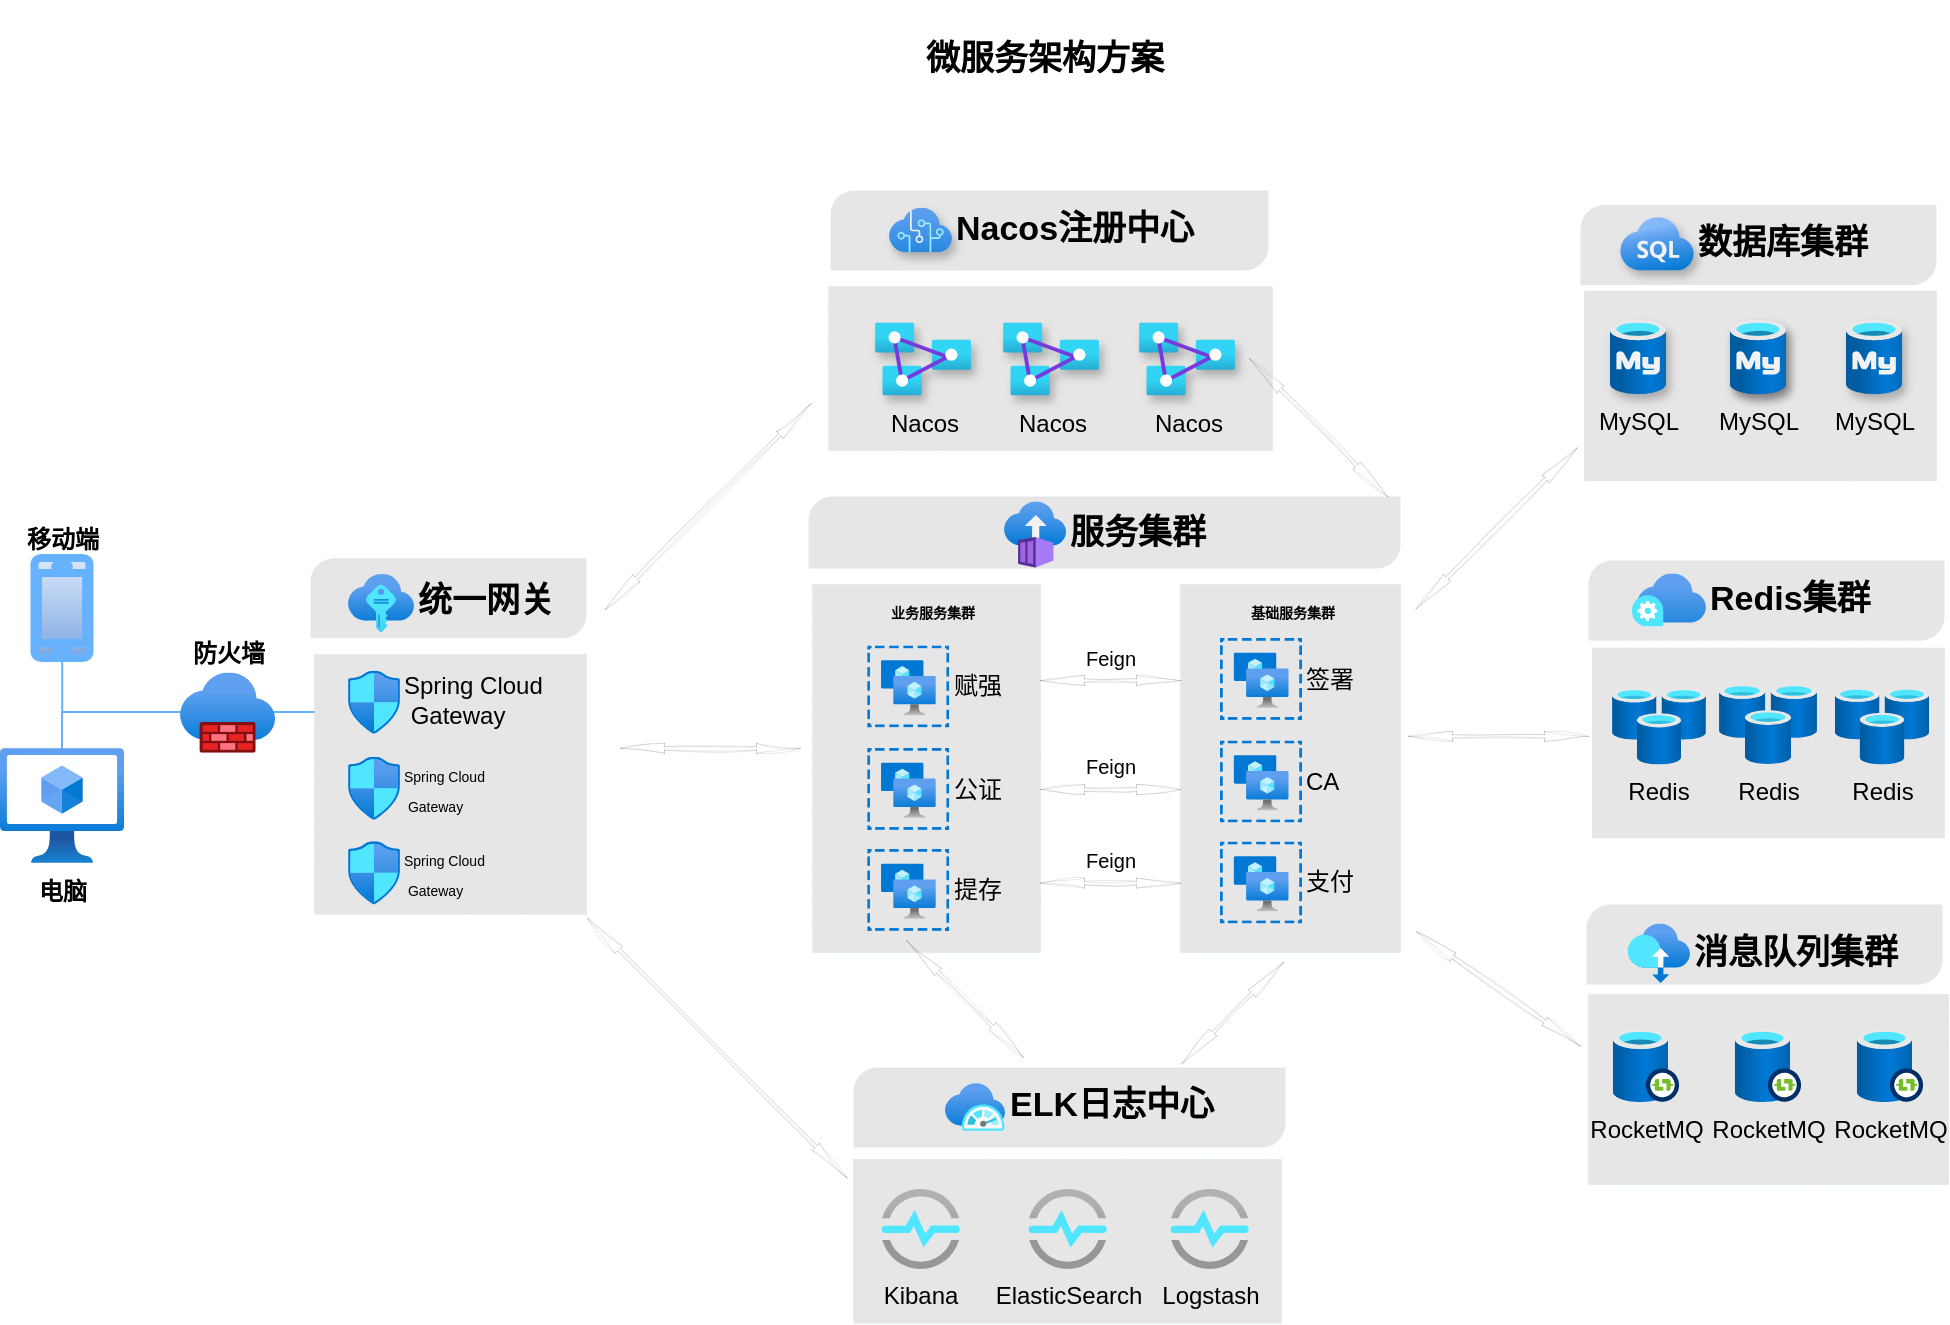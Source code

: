 <mxfile version="17.4.0" type="github"><diagram id="wmrtZBkKVAw9PdFjlDAa" name="Page-1"><mxGraphModel dx="1422" dy="762" grid="0" gridSize="10" guides="1" tooltips="1" connect="1" arrows="1" fold="1" page="1" pageScale="1" pageWidth="1600" pageHeight="900" background="#ffffff" math="0" shadow="0"><root><mxCell id="0"/><mxCell id="1" parent="0"/><mxCell id="09Wd-EwDhSugD0hH2fpK-126" value="" style="verticalLabelPosition=bottom;verticalAlign=top;html=1;shape=mxgraph.basic.patternFillRect;fillStyle=diagRev;step=5;fillStrokeWidth=0.2;fillStrokeColor=#dddddd;dashed=1;dashPattern=1 4;labelBackgroundColor=none;labelBorderColor=none;fontSize=21;fontColor=#000000;strokeColor=#66B2FF;strokeWidth=0;fillColor=#E6E6E6;gradientColor=none;shadow=0;flipV=1;flipH=1;sketch=0;" parent="1" vertex="1"><mxGeometry x="630" y="356" width="110" height="184" as="geometry"/></mxCell><mxCell id="09Wd-EwDhSugD0hH2fpK-25" style="edgeStyle=orthogonalEdgeStyle;orthogonalLoop=1;jettySize=auto;html=1;fontColor=#00FFFF;labelBackgroundColor=#00FFFF;rounded=0;strokeColor=#66B2FF;endArrow=none;endFill=0;exitX=0.516;exitY=-0.052;exitDx=0;exitDy=0;exitPerimeter=0;fontStyle=1" parent="1" edge="1"><mxGeometry relative="1" as="geometry"><mxPoint x="70.992" y="455.009" as="sourcePoint"/><mxPoint x="200" y="420" as="targetPoint"/><Array as="points"><mxPoint x="71" y="420"/></Array></mxGeometry></mxCell><mxCell id="09Wd-EwDhSugD0hH2fpK-36" value="" style="verticalLabelPosition=bottom;verticalAlign=top;html=1;shape=mxgraph.basic.patternFillRect;fillStyle=diagRev;step=5;fillStrokeWidth=0.2;fillStrokeColor=#dddddd;dashed=1;dashPattern=1 4;labelBackgroundColor=none;labelBorderColor=none;fontSize=21;fontColor=#000000;strokeColor=#66B2FF;strokeWidth=0;fillColor=#E6E6E6;gradientColor=none;shadow=0;flipV=1;flipH=1;sketch=0;" parent="1" vertex="1"><mxGeometry x="197" y="390.93" width="136" height="130" as="geometry"/></mxCell><mxCell id="a-lUsQCMQLNeEvX05QpO-3" value="电脑" style="aspect=fixed;html=1;points=[];align=center;image;fontSize=12;image=img/lib/azure2/compute/Virtual_Machines_Classic.svg;verticalAlign=top;fontStyle=1;sketch=0;" parent="1" vertex="1"><mxGeometry x="40" y="438" width="62" height="57.51" as="geometry"/></mxCell><mxCell id="09Wd-EwDhSugD0hH2fpK-23" style="edgeStyle=orthogonalEdgeStyle;orthogonalLoop=1;jettySize=auto;html=1;entryX=0;entryY=0.547;entryDx=0;entryDy=0;entryPerimeter=0;fontColor=#00FFFF;labelBackgroundColor=#00FFFF;rounded=0;strokeColor=#66B2FF;endArrow=none;endFill=0;fontStyle=1" parent="1" edge="1"><mxGeometry relative="1" as="geometry"><mxPoint x="71.1" y="368" as="sourcePoint"/><mxPoint x="136" y="419.989" as="targetPoint"/><Array as="points"><mxPoint x="71" y="420"/></Array></mxGeometry></mxCell><mxCell id="09Wd-EwDhSugD0hH2fpK-6" value="防火墙" style="aspect=fixed;html=1;points=[];align=center;image;fontSize=12;image=img/lib/azure2/networking/Firewalls.svg;labelBackgroundColor=#FFFFFF;labelPosition=center;verticalLabelPosition=top;verticalAlign=bottom;fontStyle=1;sketch=1;" parent="1" vertex="1"><mxGeometry x="130" y="400.21" width="47.57" height="40.2" as="geometry"/></mxCell><object label="移动端" 小程序="" id="a-lUsQCMQLNeEvX05QpO-7"><mxCell style="html=1;verticalLabelPosition=top;labelBackgroundColor=#ffffff;verticalAlign=bottom;shadow=0;dashed=0;strokeWidth=4;shape=mxgraph.ios7.misc.iphone;fillColor=#dae8fc;strokeColor=#66B2FF;gradientColor=#7ea6e0;horizontal=1;align=center;labelBorderColor=none;labelPosition=center;fontStyle=1" parent="1" vertex="1"><mxGeometry x="57.25" y="343" width="27.5" height="50" as="geometry"/></mxCell></object><mxCell id="09Wd-EwDhSugD0hH2fpK-34" value="" style="verticalLabelPosition=bottom;verticalAlign=top;html=1;shape=mxgraph.basic.diag_round_rect;dx=6;dashed=1;dashPattern=1 4;labelBackgroundColor=#FFFFFF;labelBorderColor=none;fontColor=#00FFFF;strokeColor=none;strokeWidth=0;fillColor=#E6E6E6;shadow=0;sketch=0;flipV=1;flipH=1;" parent="1" vertex="1"><mxGeometry x="195" y="342.93" width="138" height="40" as="geometry"/></mxCell><mxCell id="09Wd-EwDhSugD0hH2fpK-42" value="" style="verticalLabelPosition=bottom;verticalAlign=top;html=1;shape=mxgraph.basic.patternFillRect;fillStyle=diagRev;step=5;fillStrokeWidth=0.2;fillStrokeColor=#dddddd;dashed=1;dashPattern=1 4;labelBackgroundColor=none;labelBorderColor=none;fontSize=21;fontColor=#000000;strokeColor=#66B2FF;strokeWidth=0;fillColor=#E6E6E6;gradientColor=none;shadow=0;flipV=1;flipH=1;sketch=0;" parent="1" vertex="1"><mxGeometry x="454.02" y="207" width="221.99" height="82" as="geometry"/></mxCell><mxCell id="09Wd-EwDhSugD0hH2fpK-44" value="" style="verticalLabelPosition=bottom;verticalAlign=top;html=1;shape=mxgraph.basic.diag_round_rect;dx=6;dashed=1;dashPattern=1 4;labelBackgroundColor=#FFFFFF;labelBorderColor=none;fontColor=#00FFFF;strokeColor=none;strokeWidth=0;fillColor=#E6E6E6;shadow=0;sketch=0;flipV=1;flipH=1;" parent="1" vertex="1"><mxGeometry x="455.02" y="159" width="218.99" height="40" as="geometry"/></mxCell><mxCell id="09Wd-EwDhSugD0hH2fpK-51" value="" style="verticalLabelPosition=bottom;verticalAlign=top;html=1;shape=mxgraph.basic.patternFillRect;fillStyle=diagRev;step=5;fillStrokeWidth=0.2;fillStrokeColor=#dddddd;dashed=1;dashPattern=1 4;labelBackgroundColor=none;labelBorderColor=none;fontSize=21;fontColor=#000000;strokeColor=#66B2FF;strokeWidth=0;fillColor=#E6E6E6;gradientColor=none;shadow=0;flipV=1;flipH=1;sketch=0;" parent="1" vertex="1"><mxGeometry x="446.01" y="356" width="113.99" height="184" as="geometry"/></mxCell><mxCell id="09Wd-EwDhSugD0hH2fpK-52" value="&lt;div style=&quot;text-align: left&quot;&gt;&lt;span&gt;&lt;font color=&quot;#000000&quot;&gt;业务服务集群&lt;/font&gt;&lt;/span&gt;&lt;/div&gt;" style="text;html=1;resizable=0;autosize=1;align=center;verticalAlign=middle;points=[];fillColor=none;strokeColor=none;rounded=0;dashed=1;dashPattern=1 4;labelBackgroundColor=none;labelBorderColor=none;fontColor=#00FFFF;fontSize=7;fontStyle=1" parent="1" vertex="1"><mxGeometry x="461.01" y="366.49" width="90" height="10" as="geometry"/></mxCell><mxCell id="09Wd-EwDhSugD0hH2fpK-53" value="" style="verticalLabelPosition=bottom;verticalAlign=top;html=1;shape=mxgraph.basic.diag_round_rect;dx=6;dashed=1;dashPattern=1 4;labelBackgroundColor=#FFFFFF;labelBorderColor=none;fontColor=#00FFFF;strokeColor=none;strokeWidth=0;fillColor=#E6E6E6;shadow=0;sketch=0;flipV=1;flipH=1;align=center;" parent="1" vertex="1"><mxGeometry x="444.01" y="312" width="295.99" height="36" as="geometry"/></mxCell><mxCell id="09Wd-EwDhSugD0hH2fpK-60" value="" style="verticalLabelPosition=bottom;verticalAlign=top;html=1;shape=mxgraph.basic.patternFillRect;fillStyle=diagRev;step=5;fillStrokeWidth=0.2;fillStrokeColor=#dddddd;dashed=1;dashPattern=1 4;labelBackgroundColor=none;labelBorderColor=none;fontSize=21;fontColor=#000000;strokeColor=#66B2FF;strokeWidth=0;fillColor=#E6E6E6;gradientColor=none;shadow=0;flipV=1;flipH=1;sketch=0;" parent="1" vertex="1"><mxGeometry x="466.52" y="643.47" width="213.99" height="82" as="geometry"/></mxCell><mxCell id="09Wd-EwDhSugD0hH2fpK-62" value="" style="verticalLabelPosition=bottom;verticalAlign=top;html=1;shape=mxgraph.basic.diag_round_rect;dx=6;dashed=1;dashPattern=1 4;labelBackgroundColor=#FFFFFF;labelBorderColor=none;fontColor=#00FFFF;strokeColor=none;strokeWidth=0;fillColor=#E6E6E6;shadow=0;sketch=0;flipV=1;flipH=1;" parent="1" vertex="1"><mxGeometry x="466.52" y="597.47" width="215.99" height="40" as="geometry"/></mxCell><mxCell id="09Wd-EwDhSugD0hH2fpK-69" value="" style="verticalLabelPosition=bottom;verticalAlign=top;html=1;shape=mxgraph.basic.patternFillRect;fillStyle=diagRev;step=5;fillStrokeWidth=0.2;fillStrokeColor=#dddddd;dashed=1;dashPattern=1 4;labelBackgroundColor=none;labelBorderColor=none;fontSize=21;fontColor=#000000;strokeColor=#66B2FF;strokeWidth=0;fillColor=#E6E6E6;gradientColor=none;shadow=0;flipV=1;flipH=1;sketch=0;" parent="1" vertex="1"><mxGeometry x="832" y="209.22" width="176" height="95" as="geometry"/></mxCell><mxCell id="09Wd-EwDhSugD0hH2fpK-71" value="" style="verticalLabelPosition=bottom;verticalAlign=top;html=1;shape=mxgraph.basic.diag_round_rect;dx=6;dashed=1;dashPattern=1 4;labelBackgroundColor=#FFFFFF;labelBorderColor=none;fontColor=#00FFFF;strokeColor=none;strokeWidth=0;fillColor=#E6E6E6;shadow=0;sketch=0;flipV=1;flipH=1;" parent="1" vertex="1"><mxGeometry x="830" y="166.22" width="178" height="40" as="geometry"/></mxCell><mxCell id="09Wd-EwDhSugD0hH2fpK-80" value="" style="verticalLabelPosition=bottom;verticalAlign=top;html=1;shape=mxgraph.basic.diag_round_rect;dx=6;dashed=1;dashPattern=1 4;labelBackgroundColor=#FFFFFF;labelBorderColor=none;fontColor=#00FFFF;strokeColor=none;strokeWidth=0;fillColor=#E6E6E6;shadow=0;sketch=0;flipV=1;flipH=1;" parent="1" vertex="1"><mxGeometry x="834" y="344" width="178" height="40" as="geometry"/></mxCell><mxCell id="09Wd-EwDhSugD0hH2fpK-89" value="" style="verticalLabelPosition=bottom;verticalAlign=top;html=1;shape=mxgraph.basic.diag_round_rect;dx=6;dashed=1;dashPattern=1 4;labelBackgroundColor=#FFFFFF;labelBorderColor=none;fontColor=#00FFFF;strokeColor=none;strokeWidth=0;fillColor=#E6E6E6;shadow=0;sketch=0;flipV=1;flipH=1;" parent="1" vertex="1"><mxGeometry x="833" y="516" width="178" height="40" as="geometry"/></mxCell><mxCell id="09Wd-EwDhSugD0hH2fpK-97" value="Nacos" style="aspect=fixed;html=1;points=[];align=center;image;fontSize=12;image=img/lib/azure2/analytics/Analysis_Services.svg;shadow=1;dashed=1;dashPattern=1 4;labelBackgroundColor=none;labelBorderColor=none;sketch=1;fontColor=#000000;strokeColor=#66B2FF;strokeWidth=0;fillColor=#E6E6E6;gradientColor=none;" parent="1" vertex="1"><mxGeometry x="477.52" y="225.22" width="48" height="36.57" as="geometry"/></mxCell><mxCell id="09Wd-EwDhSugD0hH2fpK-98" value="MySQL" style="aspect=fixed;html=1;points=[];align=center;image;fontSize=12;image=img/lib/azure2/databases/Azure_Database_MySQL_Server.svg;shadow=1;dashed=1;dashPattern=1 4;labelBackgroundColor=none;labelBorderColor=none;sketch=1;fontColor=#000000;strokeColor=#66B2FF;strokeWidth=0;fillColor=#E6E6E6;gradientColor=none;" parent="1" vertex="1"><mxGeometry x="845" y="223.89" width="28" height="37.33" as="geometry"/></mxCell><mxCell id="09Wd-EwDhSugD0hH2fpK-99" value="Nacos" style="aspect=fixed;html=1;points=[];align=center;image;fontSize=12;image=img/lib/azure2/analytics/Analysis_Services.svg;shadow=1;dashed=1;dashPattern=1 4;labelBackgroundColor=none;labelBorderColor=none;sketch=1;fontColor=#000000;strokeColor=#66B2FF;strokeWidth=0;fillColor=#E6E6E6;gradientColor=none;" parent="1" vertex="1"><mxGeometry x="541.52" y="225.22" width="48" height="36.57" as="geometry"/></mxCell><mxCell id="09Wd-EwDhSugD0hH2fpK-100" value="Nacos" style="aspect=fixed;html=1;points=[];align=center;image;fontSize=12;image=img/lib/azure2/analytics/Analysis_Services.svg;shadow=1;dashed=1;dashPattern=1 4;labelBackgroundColor=none;labelBorderColor=none;sketch=1;fontColor=#000000;strokeColor=#66B2FF;strokeWidth=0;fillColor=#E6E6E6;gradientColor=none;" parent="1" vertex="1"><mxGeometry x="609.52" y="225.22" width="48" height="36.57" as="geometry"/></mxCell><mxCell id="09Wd-EwDhSugD0hH2fpK-101" value="&lt;b style=&quot;font-size: 17px; text-align: left;&quot;&gt;Nacos注册中心&lt;/b&gt;" style="aspect=fixed;html=1;points=[];align=left;image;fontSize=17;image=img/lib/azure2/ai_machine_learning/Cognitive_Services.svg;shadow=1;dashed=1;dashPattern=1 4;labelBackgroundColor=none;labelBorderColor=none;sketch=1;fontColor=#000000;strokeColor=#66B2FF;strokeWidth=0;fillColor=#E6E6E6;gradientColor=none;labelPosition=right;verticalLabelPosition=middle;verticalAlign=middle;" parent="1" vertex="1"><mxGeometry x="484.45" y="167.86" width="31.57" height="22.28" as="geometry"/></mxCell><mxCell id="09Wd-EwDhSugD0hH2fpK-102" value="" style="aspect=fixed;html=1;points=[];align=center;image;fontSize=12;image=img/lib/azure2/databases/Azure_Database_MySQL_Server.svg;shadow=1;dashed=1;dashPattern=1 4;labelBackgroundColor=none;labelBorderColor=none;sketch=1;fontColor=#000000;strokeColor=#66B2FF;strokeWidth=0;fillColor=#E6E6E6;gradientColor=none;" parent="1" vertex="1"><mxGeometry x="905" y="223.89" width="28" height="37.33" as="geometry"/></mxCell><mxCell id="09Wd-EwDhSugD0hH2fpK-103" value="MySQL" style="aspect=fixed;html=1;points=[];align=center;image;fontSize=12;image=img/lib/azure2/databases/Azure_Database_MySQL_Server.svg;shadow=1;dashed=1;dashPattern=1 4;labelBackgroundColor=none;labelBorderColor=none;sketch=1;fontColor=#000000;strokeColor=#66B2FF;strokeWidth=0;fillColor=#E6E6E6;gradientColor=none;" parent="1" vertex="1"><mxGeometry x="905" y="223.89" width="28" height="37.33" as="geometry"/></mxCell><mxCell id="09Wd-EwDhSugD0hH2fpK-104" value="MySQL" style="aspect=fixed;html=1;points=[];align=center;image;fontSize=12;image=img/lib/azure2/databases/Azure_Database_MySQL_Server.svg;shadow=1;dashed=1;dashPattern=1 4;labelBackgroundColor=none;labelBorderColor=none;sketch=1;fontColor=#000000;strokeColor=#66B2FF;strokeWidth=0;fillColor=#E6E6E6;gradientColor=none;" parent="1" vertex="1"><mxGeometry x="963" y="223.89" width="28" height="37.33" as="geometry"/></mxCell><mxCell id="09Wd-EwDhSugD0hH2fpK-105" value="&lt;b style=&quot;font-size: 17px; text-align: left;&quot;&gt;数据库集群&lt;/b&gt;" style="aspect=fixed;html=1;points=[];align=left;image;fontSize=17;image=img/lib/azure2/databases/Azure_SQL.svg;shadow=1;dashed=1;dashPattern=1 4;labelBackgroundColor=none;labelBorderColor=none;sketch=1;fontColor=#000000;strokeColor=#66B2FF;strokeWidth=0;fillColor=#E6E6E6;gradientColor=none;labelPosition=right;verticalLabelPosition=middle;verticalAlign=middle;" parent="1" vertex="1"><mxGeometry x="850" y="172.61" width="37.01" height="26.61" as="geometry"/></mxCell><mxCell id="09Wd-EwDhSugD0hH2fpK-108" value="&lt;div style=&quot;text-align: left&quot;&gt;&lt;font color=&quot;#000000&quot;&gt;基础服务集群&lt;/font&gt;&lt;/div&gt;" style="text;html=1;resizable=0;autosize=1;align=center;verticalAlign=middle;points=[];fillColor=none;strokeColor=none;rounded=0;dashed=1;dashPattern=1 4;labelBackgroundColor=none;labelBorderColor=none;fontColor=#00FFFF;fontSize=7;fontStyle=1" parent="1" vertex="1"><mxGeometry x="641.01" y="366.49" width="90" height="10" as="geometry"/></mxCell><mxCell id="09Wd-EwDhSugD0hH2fpK-116" value="Kibana" style="aspect=fixed;html=1;points=[];align=center;image;fontSize=12;image=img/lib/azure2/iot/Time_Series_Insights_Environments.svg;shadow=0;labelBackgroundColor=none;labelBorderColor=none;sketch=1;fontColor=none;strokeColor=default;strokeWidth=0;fillColor=default;gradientColor=none;" parent="1" vertex="1"><mxGeometry x="480.6" y="658.47" width="39.41" height="40" as="geometry"/></mxCell><mxCell id="09Wd-EwDhSugD0hH2fpK-117" value="ElasticSearch" style="aspect=fixed;html=1;points=[];align=center;image;fontSize=12;image=img/lib/azure2/iot/Time_Series_Insights_Environments.svg;shadow=0;labelBackgroundColor=none;labelBorderColor=none;sketch=1;fontColor=none;strokeColor=default;strokeWidth=0;fillColor=default;gradientColor=none;" parent="1" vertex="1"><mxGeometry x="554.11" y="658.47" width="39.41" height="40" as="geometry"/></mxCell><mxCell id="09Wd-EwDhSugD0hH2fpK-118" value="Logstash" style="aspect=fixed;html=1;points=[];align=center;image;fontSize=12;image=img/lib/azure2/iot/Time_Series_Insights_Environments.svg;shadow=0;labelBackgroundColor=none;labelBorderColor=none;sketch=1;fontColor=none;strokeColor=default;strokeWidth=0;fillColor=default;gradientColor=none;" parent="1" vertex="1"><mxGeometry x="625.11" y="658.47" width="39.41" height="40" as="geometry"/></mxCell><mxCell id="09Wd-EwDhSugD0hH2fpK-120" value="Spring Cloud&lt;br&gt; Gateway" style="aspect=fixed;points=[];align=left;image;fontSize=12;image=img/lib/azure2/networking/Network_Security_Groups.svg;shadow=0;labelBackgroundColor=none;labelBorderColor=none;sketch=1;fontColor=none;strokeColor=default;strokeWidth=0;fillColor=default;gradientColor=none;labelPosition=right;verticalLabelPosition=middle;verticalAlign=bottom;horizontal=1;html=1;" parent="1" vertex="1"><mxGeometry x="214" y="399.36" width="26" height="31.57" as="geometry"/></mxCell><mxCell id="09Wd-EwDhSugD0hH2fpK-121" value="&lt;span style=&quot;font-size: 7px ; text-align: left&quot;&gt;Spring Cloud&lt;br&gt;&amp;nbsp;&lt;/span&gt;&lt;span style=&quot;font-size: 7px ; text-align: left&quot;&gt;Gateway&lt;/span&gt;" style="aspect=fixed;html=1;points=[];align=left;image;fontSize=12;image=img/lib/azure2/networking/Network_Security_Groups.svg;shadow=0;labelBackgroundColor=none;labelBorderColor=none;sketch=1;fontColor=none;strokeColor=default;strokeWidth=0;fillColor=default;gradientColor=none;labelPosition=right;verticalLabelPosition=middle;verticalAlign=middle;" parent="1" vertex="1"><mxGeometry x="214.01" y="442.36" width="26" height="31.57" as="geometry"/></mxCell><mxCell id="09Wd-EwDhSugD0hH2fpK-122" value="&lt;span style=&quot;font-size: 7px ; text-align: left&quot;&gt;Spring Cloud&lt;br&gt;&amp;nbsp;&lt;/span&gt;&lt;span style=&quot;font-size: 7px ; text-align: left&quot;&gt;Gateway&lt;/span&gt;" style="aspect=fixed;html=1;points=[];align=left;image;fontSize=12;image=img/lib/azure2/networking/Network_Security_Groups.svg;shadow=0;labelBackgroundColor=none;labelBorderColor=none;sketch=1;fontColor=none;strokeColor=default;strokeWidth=0;fillColor=default;gradientColor=none;labelPosition=right;verticalLabelPosition=middle;verticalAlign=middle;" parent="1" vertex="1"><mxGeometry x="214.01" y="484.65" width="26" height="31.57" as="geometry"/></mxCell><mxCell id="09Wd-EwDhSugD0hH2fpK-130" value="赋强" style="aspect=fixed;html=1;points=[];align=left;image;fontSize=12;image=img/lib/azure2/compute/Availability_Sets.svg;shadow=0;labelBackgroundColor=none;labelBorderColor=none;sketch=1;fontColor=none;strokeColor=default;strokeWidth=0;fillColor=default;gradientColor=none;labelPosition=right;verticalLabelPosition=middle;verticalAlign=middle;" parent="1" vertex="1"><mxGeometry x="473.6" y="386.72" width="41" height="41" as="geometry"/></mxCell><mxCell id="09Wd-EwDhSugD0hH2fpK-131" value="公证" style="aspect=fixed;html=1;points=[];align=left;image;fontSize=12;image=img/lib/azure2/compute/Availability_Sets.svg;shadow=0;labelBackgroundColor=none;labelBorderColor=none;sketch=1;fontColor=none;strokeColor=default;strokeWidth=0;fillColor=default;gradientColor=none;labelPosition=right;verticalLabelPosition=middle;verticalAlign=middle;" parent="1" vertex="1"><mxGeometry x="473.6" y="438" width="41" height="41" as="geometry"/></mxCell><mxCell id="09Wd-EwDhSugD0hH2fpK-132" value="提存" style="aspect=fixed;html=1;points=[];align=left;image;fontSize=12;image=img/lib/azure2/compute/Availability_Sets.svg;shadow=0;labelBackgroundColor=none;labelBorderColor=none;sketch=1;fontColor=none;strokeColor=default;strokeWidth=0;fillColor=default;gradientColor=none;labelPosition=right;verticalLabelPosition=middle;verticalAlign=middle;" parent="1" vertex="1"><mxGeometry x="473.6" y="488.5" width="41" height="41" as="geometry"/></mxCell><mxCell id="09Wd-EwDhSugD0hH2fpK-133" value="签署" style="aspect=fixed;html=1;points=[];align=left;image;fontSize=12;image=img/lib/azure2/compute/Availability_Sets.svg;shadow=0;labelBackgroundColor=none;labelBorderColor=none;sketch=1;fontColor=none;strokeColor=default;strokeWidth=0;fillColor=default;gradientColor=none;labelPosition=right;verticalLabelPosition=middle;verticalAlign=middle;" parent="1" vertex="1"><mxGeometry x="650" y="383" width="41" height="41" as="geometry"/></mxCell><mxCell id="09Wd-EwDhSugD0hH2fpK-134" value="CA" style="aspect=fixed;html=1;points=[];align=left;image;fontSize=12;image=img/lib/azure2/compute/Availability_Sets.svg;shadow=0;labelBackgroundColor=none;labelBorderColor=none;sketch=1;fontColor=none;strokeColor=default;strokeWidth=0;fillColor=default;gradientColor=none;labelPosition=right;verticalLabelPosition=middle;verticalAlign=middle;" parent="1" vertex="1"><mxGeometry x="650" y="434.28" width="41" height="41" as="geometry"/></mxCell><mxCell id="09Wd-EwDhSugD0hH2fpK-135" value="支付" style="aspect=fixed;html=1;points=[];align=left;image;fontSize=12;image=img/lib/azure2/compute/Availability_Sets.svg;shadow=0;labelBackgroundColor=none;labelBorderColor=none;sketch=1;fontColor=none;strokeColor=default;strokeWidth=0;fillColor=default;gradientColor=none;labelPosition=right;verticalLabelPosition=middle;verticalAlign=middle;" parent="1" vertex="1"><mxGeometry x="650" y="484.78" width="41" height="41" as="geometry"/></mxCell><mxCell id="09Wd-EwDhSugD0hH2fpK-137" value="" style="html=1;shadow=0;dashed=0;align=center;verticalAlign=bottom;shape=mxgraph.arrows2.twoWayArrow;dy=0.65;dx=22;labelBackgroundColor=none;labelBorderColor=none;sketch=1;fontSize=10;fontColor=none;strokeColor=default;strokeWidth=0;fillColor=#66B2FF;gradientColor=none;labelPosition=center;verticalLabelPosition=top;" parent="1" vertex="1"><mxGeometry x="350" y="435.41" width="90" height="5" as="geometry"/></mxCell><mxCell id="09Wd-EwDhSugD0hH2fpK-138" value="Feign" style="html=1;shadow=0;dashed=0;align=center;verticalAlign=bottom;shape=mxgraph.arrows2.twoWayArrow;dy=0.65;dx=22;labelBackgroundColor=none;labelBorderColor=none;sketch=1;fontSize=10;fontColor=none;strokeColor=default;strokeWidth=0;fillColor=#66B2FF;gradientColor=none;labelPosition=center;verticalLabelPosition=top;" parent="1" vertex="1"><mxGeometry x="560" y="401.5" width="70" height="5" as="geometry"/></mxCell><mxCell id="09Wd-EwDhSugD0hH2fpK-139" value="Feign" style="html=1;shadow=0;dashed=0;align=center;verticalAlign=bottom;shape=mxgraph.arrows2.twoWayArrow;dy=0.65;dx=22;labelBackgroundColor=none;labelBorderColor=none;sketch=1;fontSize=10;fontColor=none;strokeColor=default;strokeWidth=0;fillColor=#66B2FF;gradientColor=none;labelPosition=center;verticalLabelPosition=top;" parent="1" vertex="1"><mxGeometry x="560" y="456" width="70" height="5" as="geometry"/></mxCell><mxCell id="09Wd-EwDhSugD0hH2fpK-140" value="Feign" style="html=1;shadow=0;dashed=0;align=center;verticalAlign=bottom;shape=mxgraph.arrows2.twoWayArrow;dy=0.65;dx=22;labelBackgroundColor=none;labelBorderColor=none;sketch=1;fontSize=10;fontColor=none;strokeColor=default;strokeWidth=0;fillColor=#66B2FF;gradientColor=none;labelPosition=center;verticalLabelPosition=top;" parent="1" vertex="1"><mxGeometry x="560" y="502.78" width="70" height="5" as="geometry"/></mxCell><mxCell id="09Wd-EwDhSugD0hH2fpK-141" value="" style="verticalLabelPosition=bottom;verticalAlign=top;html=1;shape=mxgraph.basic.patternFillRect;fillStyle=diagRev;step=5;fillStrokeWidth=0.2;fillStrokeColor=#dddddd;dashed=1;dashPattern=1 4;labelBackgroundColor=none;labelBorderColor=none;fontSize=21;fontColor=#000000;strokeColor=#66B2FF;strokeWidth=0;fillColor=#E6E6E6;gradientColor=none;shadow=0;flipV=1;flipH=1;sketch=0;" parent="1" vertex="1"><mxGeometry x="836" y="387.72" width="176" height="95" as="geometry"/></mxCell><mxCell id="09Wd-EwDhSugD0hH2fpK-146" value="" style="verticalLabelPosition=bottom;verticalAlign=top;html=1;shape=mxgraph.basic.patternFillRect;fillStyle=diagRev;step=5;fillStrokeWidth=0.2;fillStrokeColor=#dddddd;dashed=1;dashPattern=1 4;labelBackgroundColor=none;labelBorderColor=none;fontSize=21;fontColor=#000000;strokeColor=#66B2FF;strokeWidth=0;fillColor=#E6E6E6;gradientColor=none;shadow=0;flipV=1;flipH=1;sketch=0;" parent="1" vertex="1"><mxGeometry x="834" y="561" width="180" height="95" as="geometry"/></mxCell><mxCell id="09Wd-EwDhSugD0hH2fpK-151" value="Redis" style="aspect=fixed;html=1;points=[];align=center;image;fontSize=12;image=img/lib/azure2/databases/Cache_Redis.svg;shadow=0;labelBackgroundColor=none;labelBorderColor=none;sketch=1;fontColor=none;strokeColor=default;strokeWidth=0;fillColor=#66B2FF;gradientColor=none;" parent="1" vertex="1"><mxGeometry x="846" y="408.09" width="46.99" height="38.18" as="geometry"/></mxCell><mxCell id="09Wd-EwDhSugD0hH2fpK-152" value="Redis" style="aspect=fixed;html=1;points=[];align=center;image;fontSize=12;image=img/lib/azure2/databases/Cache_Redis.svg;shadow=0;labelBackgroundColor=none;labelBorderColor=none;sketch=1;fontColor=none;strokeColor=default;strokeWidth=0;fillColor=#66B2FF;gradientColor=none;" parent="1" vertex="1"><mxGeometry x="899.46" y="406.09" width="49.08" height="39.88" as="geometry"/></mxCell><mxCell id="09Wd-EwDhSugD0hH2fpK-153" value="Redis" style="aspect=fixed;html=1;points=[];align=center;image;fontSize=12;image=img/lib/azure2/databases/Cache_Redis.svg;shadow=0;labelBackgroundColor=none;labelBorderColor=none;sketch=1;fontColor=none;strokeColor=default;strokeWidth=0;fillColor=#66B2FF;gradientColor=none;" parent="1" vertex="1"><mxGeometry x="957.39" y="407.84" width="47.23" height="38.38" as="geometry"/></mxCell><mxCell id="09Wd-EwDhSugD0hH2fpK-157" value="RocketMQ" style="aspect=fixed;html=1;points=[];align=center;image;fontSize=12;image=img/lib/azure2/databases/SSIS_Lift_And_Shift_IR.svg;shadow=0;labelBackgroundColor=none;labelBorderColor=none;sketch=1;fontColor=none;strokeColor=default;strokeWidth=0;fillColor=#66B2FF;gradientColor=none;" parent="1" vertex="1"><mxGeometry x="968.35" y="578.47" width="33.31" height="36.53" as="geometry"/></mxCell><mxCell id="09Wd-EwDhSugD0hH2fpK-159" value="RocketMQ" style="aspect=fixed;html=1;points=[];align=center;image;fontSize=12;image=img/lib/azure2/databases/SSIS_Lift_And_Shift_IR.svg;shadow=0;labelBackgroundColor=none;labelBorderColor=none;sketch=1;fontColor=none;strokeColor=default;strokeWidth=0;fillColor=#66B2FF;gradientColor=none;" parent="1" vertex="1"><mxGeometry x="846.34" y="578.47" width="33.31" height="36.53" as="geometry"/></mxCell><mxCell id="09Wd-EwDhSugD0hH2fpK-160" value="RocketMQ" style="aspect=fixed;html=1;points=[];align=center;image;fontSize=12;image=img/lib/azure2/databases/SSIS_Lift_And_Shift_IR.svg;shadow=0;labelBackgroundColor=none;labelBorderColor=none;sketch=1;fontColor=none;strokeColor=default;strokeWidth=0;fillColor=#66B2FF;gradientColor=none;" parent="1" vertex="1"><mxGeometry x="907.34" y="578.47" width="33.31" height="36.53" as="geometry"/></mxCell><mxCell id="09Wd-EwDhSugD0hH2fpK-161" value="" style="html=1;shadow=0;dashed=0;align=center;verticalAlign=bottom;shape=mxgraph.arrows2.twoWayArrow;dy=0.65;dx=22;labelBackgroundColor=none;labelBorderColor=none;sketch=1;fontSize=10;fontColor=none;strokeColor=default;strokeWidth=0;fillColor=#66B2FF;gradientColor=none;labelPosition=center;verticalLabelPosition=top;" parent="1" vertex="1"><mxGeometry x="744" y="429.43" width="90" height="5" as="geometry"/></mxCell><mxCell id="09Wd-EwDhSugD0hH2fpK-162" value="" style="html=1;shadow=0;dashed=0;align=center;verticalAlign=bottom;shape=mxgraph.arrows2.twoWayArrow;dy=0.65;dx=22;labelBackgroundColor=none;labelBorderColor=none;sketch=1;fontSize=10;fontColor=none;strokeColor=default;strokeWidth=0;fillColor=#66B2FF;gradientColor=none;labelPosition=center;verticalLabelPosition=top;rotation=35;" parent="1" vertex="1"><mxGeometry x="739.1" y="555.87" width="100" height="5" as="geometry"/></mxCell><mxCell id="09Wd-EwDhSugD0hH2fpK-165" value="" style="html=1;shadow=0;dashed=0;align=center;verticalAlign=bottom;shape=mxgraph.arrows2.twoWayArrow;dy=0.65;dx=22;labelBackgroundColor=none;labelBorderColor=none;sketch=1;fontSize=10;fontColor=none;strokeColor=default;strokeWidth=0;fillColor=#66B2FF;gradientColor=none;labelPosition=center;verticalLabelPosition=top;rotation=-225;" parent="1" vertex="1"><mxGeometry x="731" y="325.5" width="114" height="5" as="geometry"/></mxCell><mxCell id="09Wd-EwDhSugD0hH2fpK-166" value="" style="html=1;shadow=0;dashed=0;align=center;verticalAlign=bottom;shape=mxgraph.arrows2.twoWayArrow;dy=0.65;dx=22;labelBackgroundColor=none;labelBorderColor=none;sketch=1;fontSize=10;fontColor=none;strokeColor=default;strokeWidth=0;fillColor=#66B2FF;gradientColor=none;labelPosition=center;verticalLabelPosition=top;rotation=-225;" parent="1" vertex="1"><mxGeometry x="321.04" y="314.58" width="145.48" height="5" as="geometry"/></mxCell><mxCell id="09Wd-EwDhSugD0hH2fpK-167" value="" style="html=1;shadow=0;dashed=0;align=center;verticalAlign=bottom;shape=mxgraph.arrows2.twoWayArrow;dy=0.65;dx=22;labelBackgroundColor=none;labelBorderColor=none;sketch=1;fontSize=10;fontColor=none;strokeColor=default;strokeWidth=0;fillColor=#66B2FF;gradientColor=none;labelPosition=center;verticalLabelPosition=top;rotation=-135;" parent="1" vertex="1"><mxGeometry x="306.76" y="585.33" width="183.4" height="5" as="geometry"/></mxCell><mxCell id="09Wd-EwDhSugD0hH2fpK-168" value="" style="html=1;shadow=0;dashed=0;align=center;verticalAlign=bottom;shape=mxgraph.arrows2.twoWayArrow;dy=0.65;dx=22;labelBackgroundColor=none;labelBorderColor=none;sketch=1;fontSize=10;fontColor=none;strokeColor=default;strokeWidth=0;fillColor=#66B2FF;gradientColor=none;labelPosition=center;verticalLabelPosition=top;rotation=-225;" parent="1" vertex="1"><mxGeometry x="620.25" y="567.75" width="71.69" height="5" as="geometry"/></mxCell><mxCell id="09Wd-EwDhSugD0hH2fpK-169" value="" style="html=1;shadow=0;dashed=0;align=center;verticalAlign=bottom;shape=mxgraph.arrows2.twoWayArrow;dy=0.65;dx=22;labelBackgroundColor=none;labelBorderColor=none;sketch=1;fontSize=10;fontColor=none;strokeColor=default;strokeWidth=0;fillColor=#66B2FF;gradientColor=none;labelPosition=center;verticalLabelPosition=top;rotation=-135;" parent="1" vertex="1"><mxGeometry x="650" y="275" width="97.99" height="5" as="geometry"/></mxCell><mxCell id="09Wd-EwDhSugD0hH2fpK-171" value="" style="html=1;shadow=0;dashed=0;align=center;verticalAlign=bottom;shape=mxgraph.arrows2.twoWayArrow;dy=0.65;dx=22;labelBackgroundColor=none;labelBorderColor=none;sketch=1;fontSize=10;fontColor=none;strokeColor=default;strokeWidth=0;fillColor=#66B2FF;gradientColor=none;labelPosition=center;verticalLabelPosition=top;rotation=45;" parent="1" vertex="1"><mxGeometry x="481.03" y="560.79" width="82.58" height="5" as="geometry"/></mxCell><mxCell id="09Wd-EwDhSugD0hH2fpK-172" value="&lt;b style=&quot;font-size: 17px ; text-align: left&quot;&gt;消息队列集群&lt;/b&gt;" style="aspect=fixed;html=1;points=[];align=left;image;fontSize=12;image=img/lib/azure2/migrate/Data_Box.svg;shadow=0;labelBackgroundColor=none;labelBorderColor=none;sketch=1;fontColor=none;strokeColor=default;strokeWidth=0;fillColor=#66B2FF;gradientColor=none;labelPosition=right;verticalLabelPosition=middle;verticalAlign=middle;" parent="1" vertex="1"><mxGeometry x="853.99" y="525.78" width="31" height="29.69" as="geometry"/></mxCell><mxCell id="09Wd-EwDhSugD0hH2fpK-173" value="&lt;b style=&quot;font-size: 17px ; text-align: left&quot;&gt;Redis集群&lt;/b&gt;" style="aspect=fixed;html=1;points=[];align=left;image;fontSize=12;image=img/lib/azure2/migrate/Data_Box_Edge.svg;shadow=0;labelBackgroundColor=none;labelBorderColor=none;sketch=1;fontColor=none;strokeColor=default;strokeWidth=0;fillColor=#66B2FF;gradientColor=none;labelPosition=right;verticalLabelPosition=middle;verticalAlign=middle;" parent="1" vertex="1"><mxGeometry x="855.99" y="350.74" width="37" height="26.51" as="geometry"/></mxCell><mxCell id="09Wd-EwDhSugD0hH2fpK-174" value="&lt;b style=&quot;font-size: 17px ; text-align: left&quot;&gt;ELK日志中心&lt;/b&gt;" style="aspect=fixed;html=1;points=[];align=left;image;fontSize=12;image=img/lib/azure2/monitor/SAP_Azure_Monitor.svg;shadow=0;labelBackgroundColor=none;labelBorderColor=none;sketch=1;fontColor=none;strokeColor=default;strokeWidth=0;fillColor=#66B2FF;gradientColor=none;labelPosition=right;verticalLabelPosition=middle;verticalAlign=middle;" parent="1" vertex="1"><mxGeometry x="512.51" y="605.47" width="30" height="24" as="geometry"/></mxCell><mxCell id="09Wd-EwDhSugD0hH2fpK-176" value="&lt;b style=&quot;font-size: 17px ; text-align: left&quot;&gt;统一网关&lt;/b&gt;" style="aspect=fixed;html=1;points=[];align=left;image;fontSize=12;image=img/lib/azure2/other/SSH_Keys.svg;shadow=0;labelBackgroundColor=none;labelBorderColor=none;sketch=1;fontColor=none;strokeColor=default;strokeWidth=0;fillColor=#66B2FF;gradientColor=none;labelPosition=right;verticalLabelPosition=middle;verticalAlign=middle;" parent="1" vertex="1"><mxGeometry x="214" y="350.93" width="33.01" height="29.13" as="geometry"/></mxCell><mxCell id="09Wd-EwDhSugD0hH2fpK-177" value="&lt;b style=&quot;font-size: 17px ; text-align: left&quot;&gt;服务集群&lt;/b&gt;" style="aspect=fixed;html=1;points=[];align=left;image;fontSize=12;image=img/lib/azure2/containers/Container_Instances.svg;shadow=0;labelBackgroundColor=none;labelBorderColor=none;sketch=1;fontColor=none;strokeColor=default;strokeWidth=0;fillColor=#66B2FF;gradientColor=none;labelPosition=right;verticalLabelPosition=middle;verticalAlign=middle;" parent="1" vertex="1"><mxGeometry x="542.02" y="314.58" width="31" height="33.42" as="geometry"/></mxCell><mxCell id="09Wd-EwDhSugD0hH2fpK-180" value="微服务架构方案" style="whiteSpace=wrap;html=1;shadow=0;labelBackgroundColor=none;labelBorderColor=none;sketch=1;fontSize=17;fontColor=none;strokeColor=none;strokeWidth=0;fillColor=none;gradientColor=none;fontStyle=1" parent="1" vertex="1"><mxGeometry x="466.52" y="64" width="191" height="60" as="geometry"/></mxCell></root></mxGraphModel></diagram></mxfile>